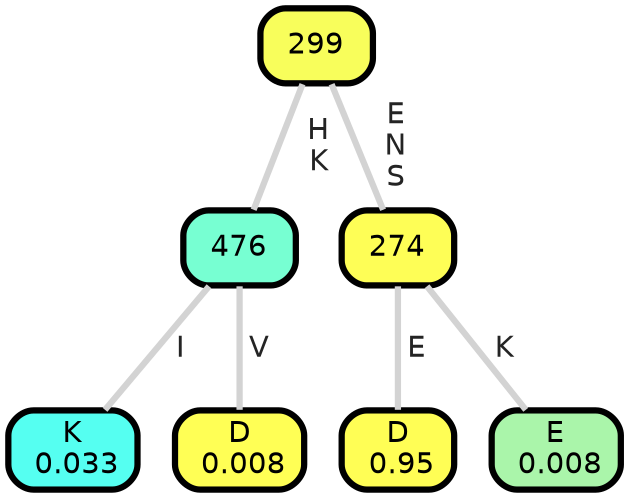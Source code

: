 graph Tree {
node [shape=box, style="filled, rounded",color="black",penwidth="3",fontcolor="black",                 fontname=helvetica] ;
graph [ranksep="0 equally", splines=straight,                 bgcolor=transparent, dpi=200] ;
edge [fontname=helvetica, fontweight=bold,fontcolor=grey14,color=lightgray] ;
0 [label="K
 0.033", fillcolor="#55fff1"] ;
1 [label="476", fillcolor="#77ffd2"] ;
2 [label="D
 0.008", fillcolor="#ffff55"] ;
3 [label="299", fillcolor="#f8fe5b"] ;
4 [label="D
 0.95", fillcolor="#fffe55"] ;
5 [label="274", fillcolor="#fefe56"] ;
6 [label="E
 0.008", fillcolor="#aaf5aa"] ;
1 -- 0 [label=" I",penwidth=3] ;
1 -- 2 [label=" V",penwidth=3] ;
3 -- 1 [label=" H\n K",penwidth=3] ;
3 -- 5 [label=" E\n N\n S",penwidth=3] ;
5 -- 4 [label=" E",penwidth=3] ;
5 -- 6 [label=" K",penwidth=3] ;
{rank = same;}}
